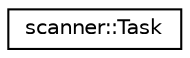 digraph "Graphical Class Hierarchy"
{
  edge [fontname="Helvetica",fontsize="10",labelfontname="Helvetica",labelfontsize="10"];
  node [fontname="Helvetica",fontsize="10",shape=record];
  rankdir="LR";
  Node1 [label="scanner::Task",height=0.2,width=0.4,color="black", fillcolor="white", style="filled",URL="$structscanner_1_1Task.html"];
}
